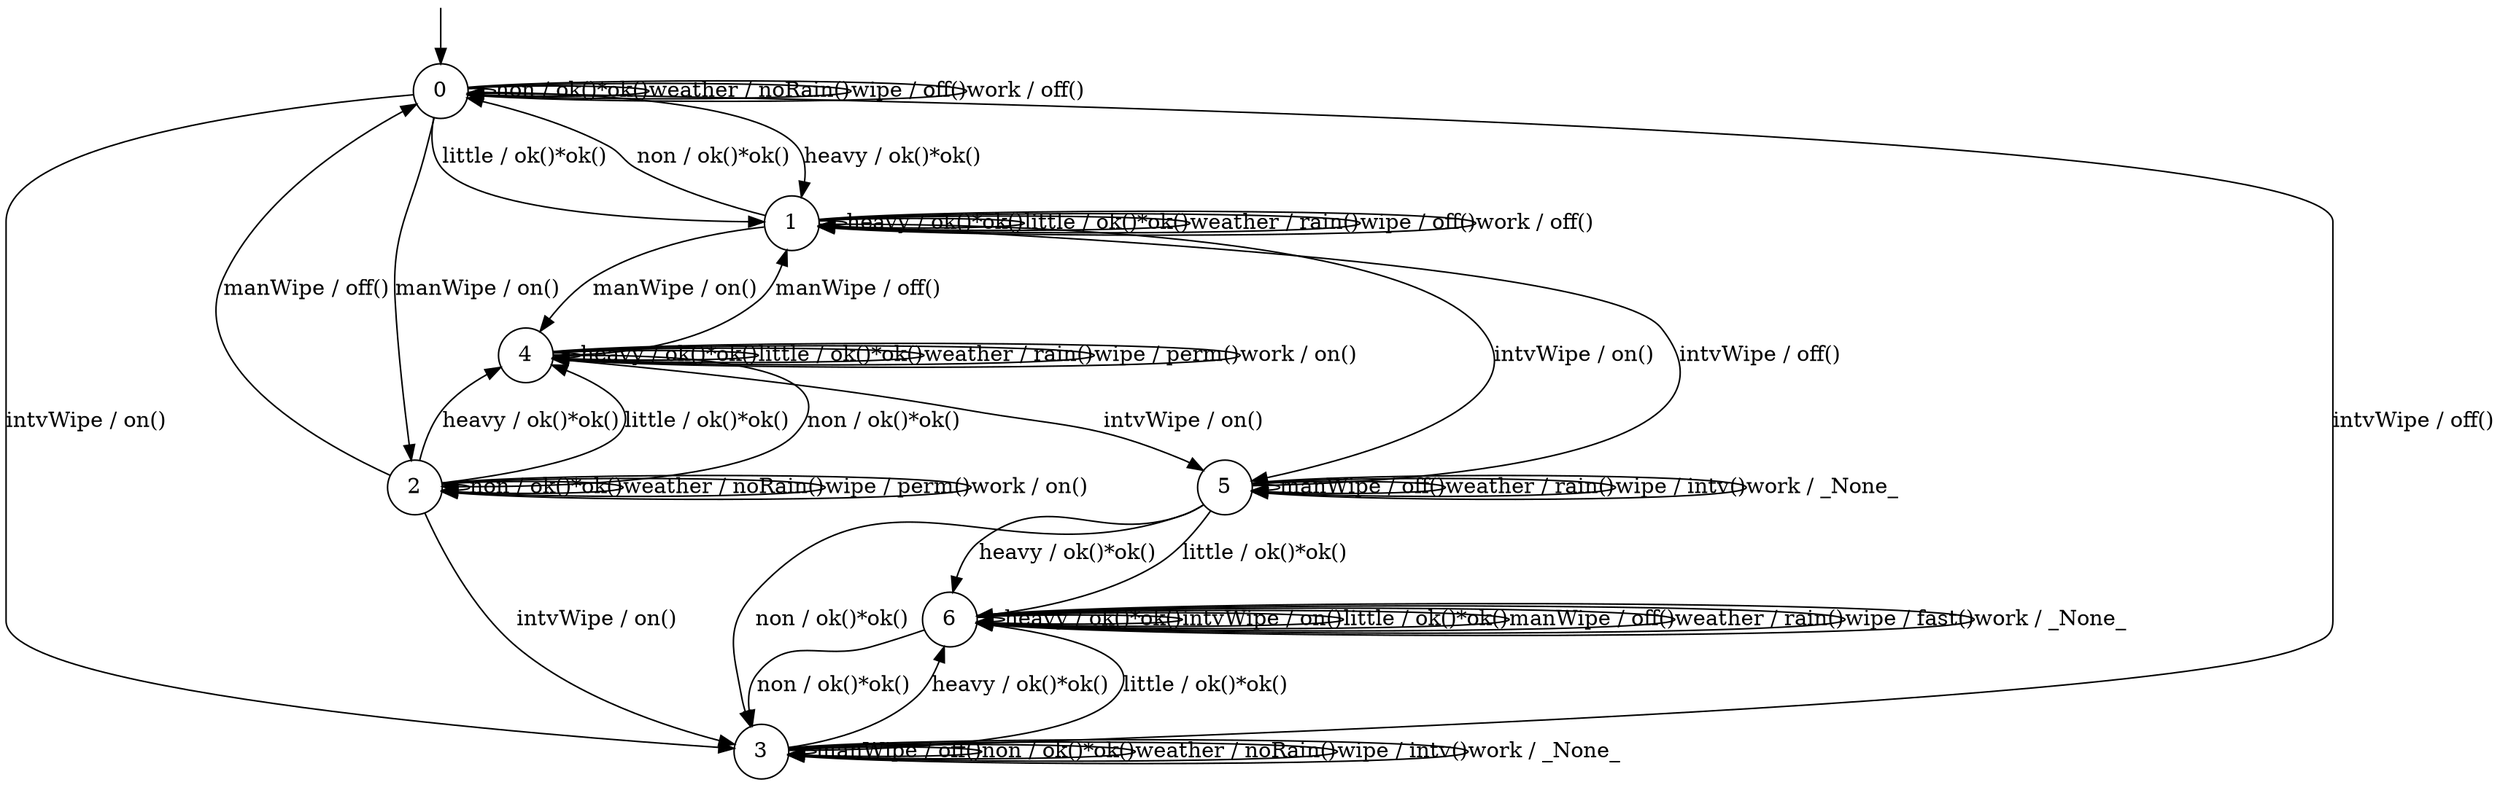 digraph g {

	s0 [shape="circle" label="0"];
	s1 [shape="circle" label="1"];
	s2 [shape="circle" label="2"];
	s3 [shape="circle" label="3"];
	s4 [shape="circle" label="4"];
	s5 [shape="circle" label="5"];
	s6 [shape="circle" label="6"];
	s0 -> s1 [label="heavy / ok()*ok()"];
	s0 -> s3 [label="intvWipe / on()"];
	s0 -> s1 [label="little / ok()*ok()"];
	s0 -> s2 [label="manWipe / on()"];
	s0 -> s0 [label="non / ok()*ok()"];
	s0 -> s0 [label="weather / noRain()"];
	s0 -> s0 [label="wipe / off()"];
	s0 -> s0 [label="work / off()"];
	s1 -> s1 [label="heavy / ok()*ok()"];
	s1 -> s5 [label="intvWipe / on()"];
	s1 -> s1 [label="little / ok()*ok()"];
	s1 -> s4 [label="manWipe / on()"];
	s1 -> s0 [label="non / ok()*ok()"];
	s1 -> s1 [label="weather / rain()"];
	s1 -> s1 [label="wipe / off()"];
	s1 -> s1 [label="work / off()"];
	s2 -> s4 [label="heavy / ok()*ok()"];
	s2 -> s3 [label="intvWipe / on()"];
	s2 -> s4 [label="little / ok()*ok()"];
	s2 -> s0 [label="manWipe / off()"];
	s2 -> s2 [label="non / ok()*ok()"];
	s2 -> s2 [label="weather / noRain()"];
	s2 -> s2 [label="wipe / perm()"];
	s2 -> s2 [label="work / on()"];
	s3 -> s6 [label="heavy / ok()*ok()"];
	s3 -> s0 [label="intvWipe / off()"];
	s3 -> s6 [label="little / ok()*ok()"];
	s3 -> s3 [label="manWipe / off()"];
	s3 -> s3 [label="non / ok()*ok()"];
	s3 -> s3 [label="weather / noRain()"];
	s3 -> s3 [label="wipe / intv()"];
	s3 -> s3 [label="work / _None_"];
	s4 -> s4 [label="heavy / ok()*ok()"];
	s4 -> s5 [label="intvWipe / on()"];
	s4 -> s4 [label="little / ok()*ok()"];
	s4 -> s1 [label="manWipe / off()"];
	s4 -> s2 [label="non / ok()*ok()"];
	s4 -> s4 [label="weather / rain()"];
	s4 -> s4 [label="wipe / perm()"];
	s4 -> s4 [label="work / on()"];
	s5 -> s6 [label="heavy / ok()*ok()"];
	s5 -> s1 [label="intvWipe / off()"];
	s5 -> s6 [label="little / ok()*ok()"];
	s5 -> s5 [label="manWipe / off()"];
	s5 -> s3 [label="non / ok()*ok()"];
	s5 -> s5 [label="weather / rain()"];
	s5 -> s5 [label="wipe / intv()"];
	s5 -> s5 [label="work / _None_"];
	s6 -> s6 [label="heavy / ok()*ok()"];
	s6 -> s6 [label="intvWipe / on()"];
	s6 -> s6 [label="little / ok()*ok()"];
	s6 -> s6 [label="manWipe / off()"];
	s6 -> s3 [label="non / ok()*ok()"];
	s6 -> s6 [label="weather / rain()"];
	s6 -> s6 [label="wipe / fast()"];
	s6 -> s6 [label="work / _None_"];

__start0 [label="" shape="none" width="0" height="0"];
__start0 -> s0;

}
